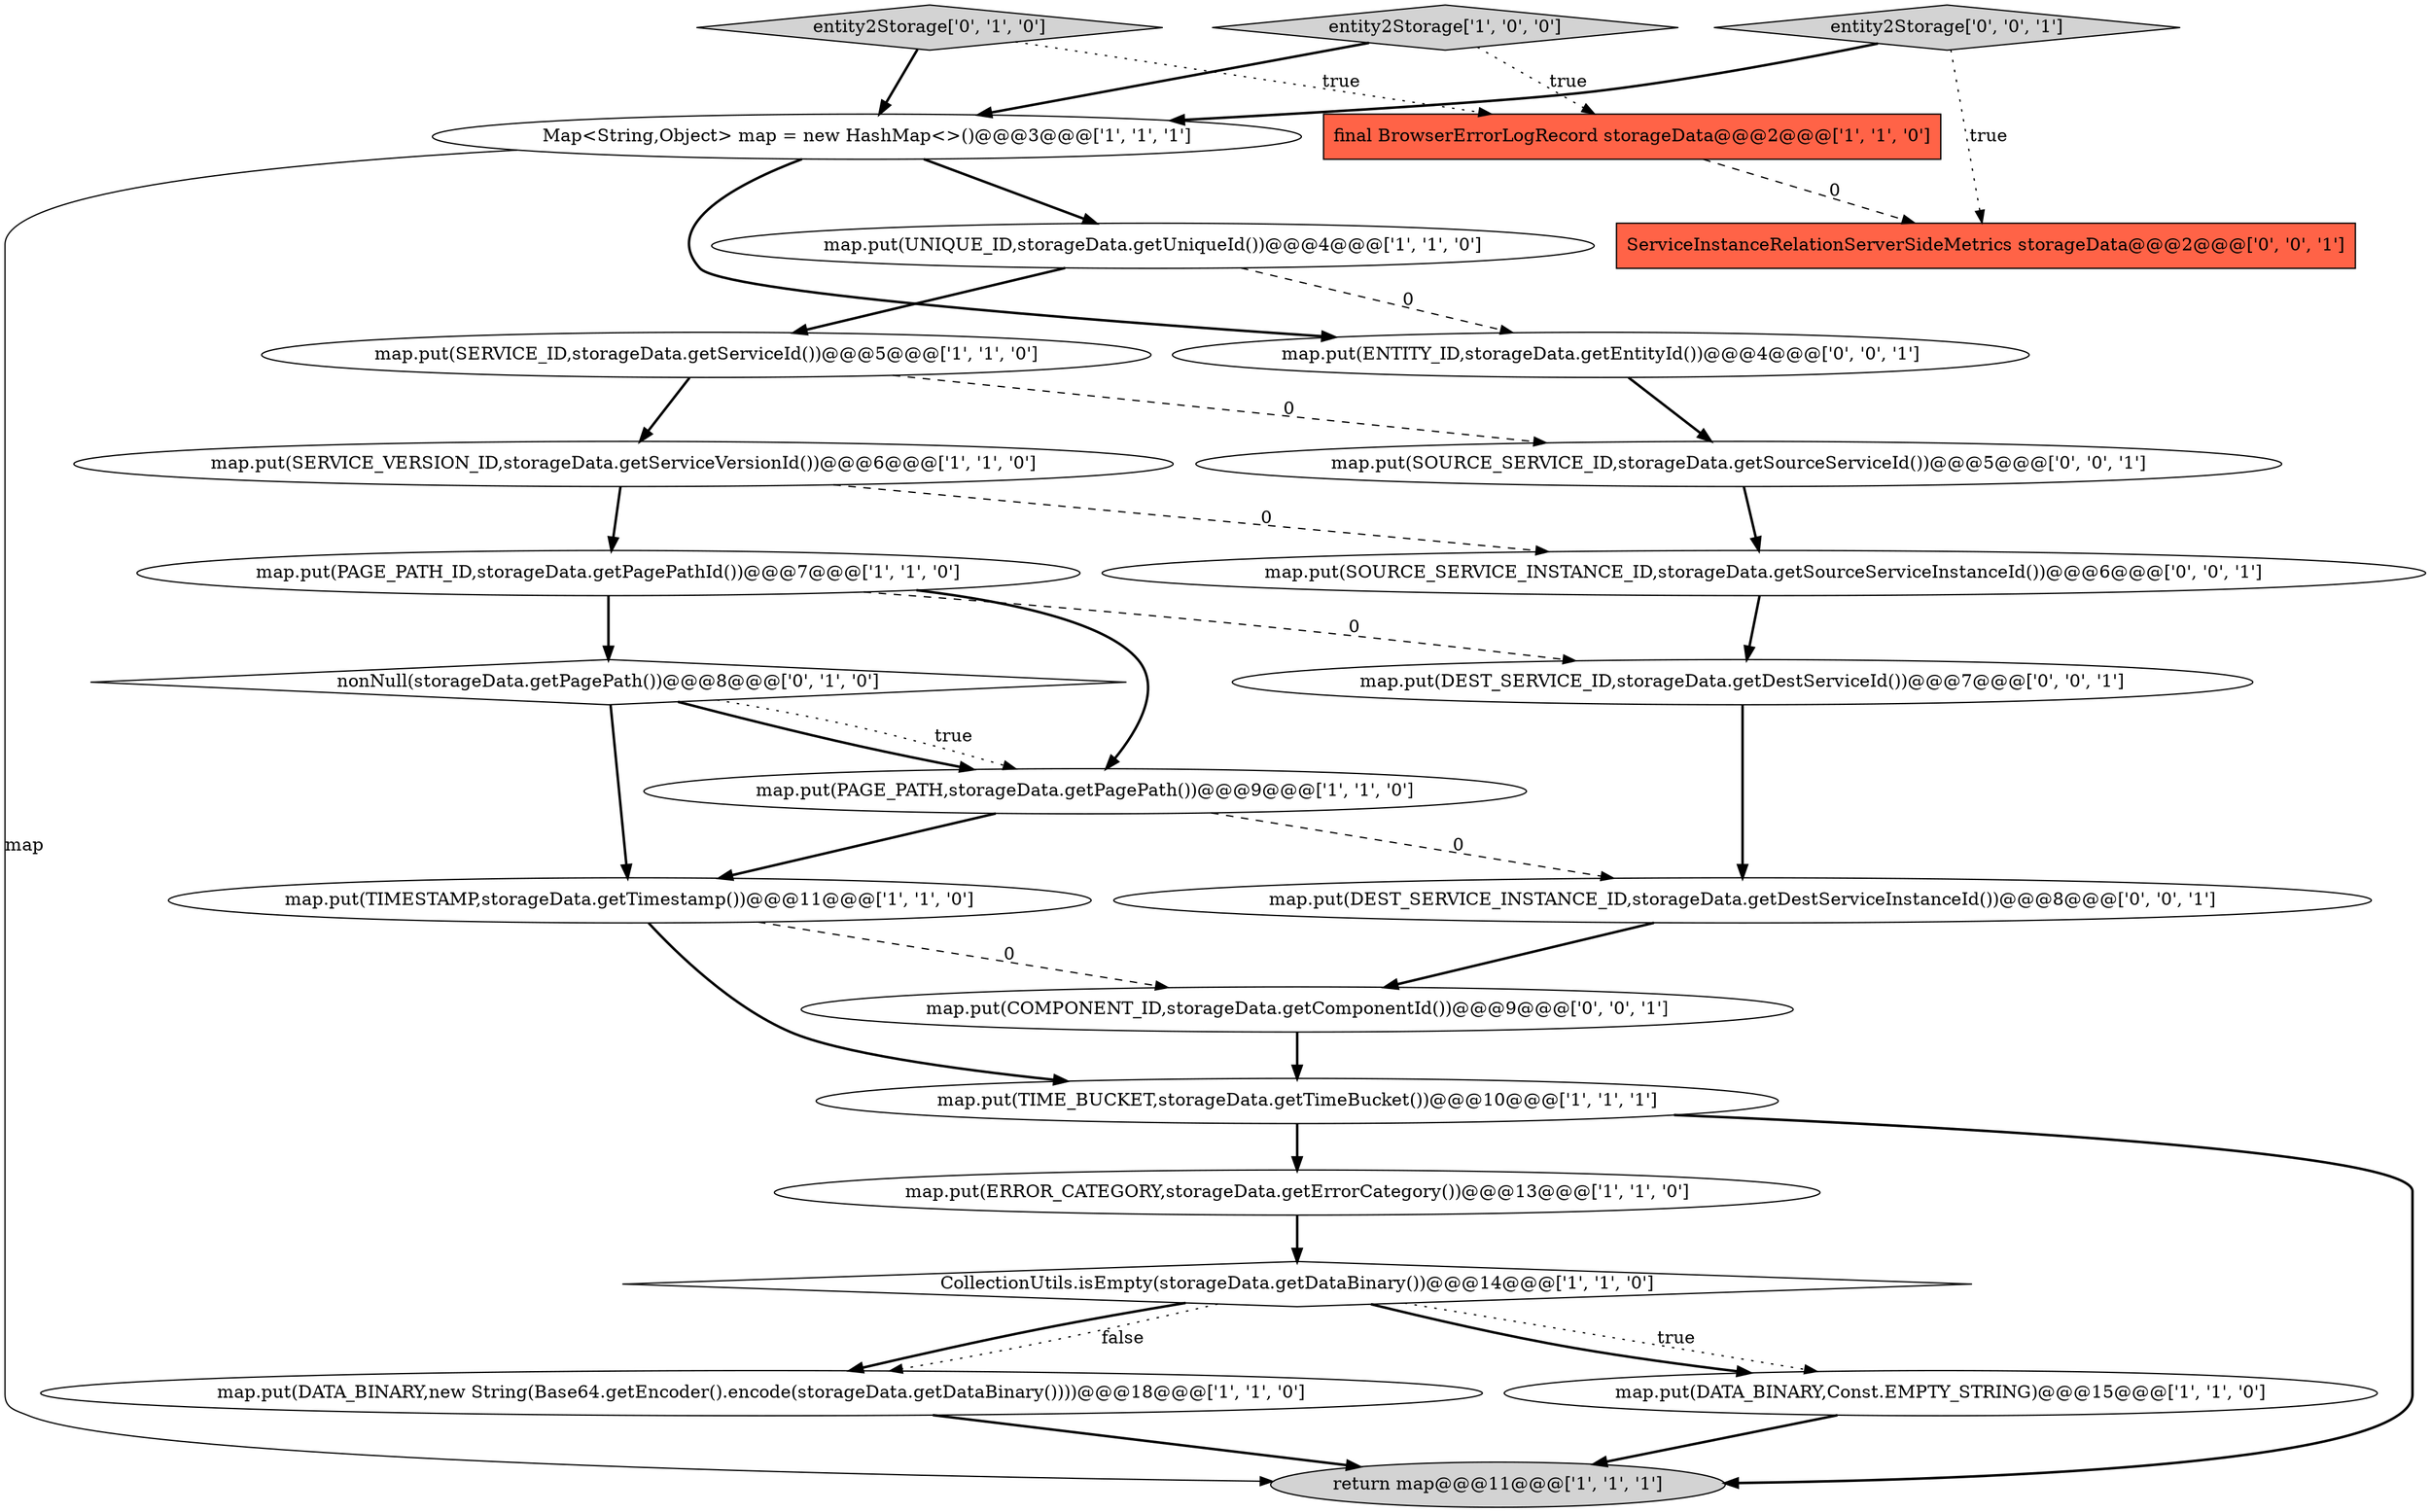 digraph {
1 [style = filled, label = "final BrowserErrorLogRecord storageData@@@2@@@['1', '1', '0']", fillcolor = tomato, shape = box image = "AAA0AAABBB1BBB"];
17 [style = filled, label = "map.put(ENTITY_ID,storageData.getEntityId())@@@4@@@['0', '0', '1']", fillcolor = white, shape = ellipse image = "AAA0AAABBB3BBB"];
5 [style = filled, label = "map.put(SERVICE_ID,storageData.getServiceId())@@@5@@@['1', '1', '0']", fillcolor = white, shape = ellipse image = "AAA0AAABBB1BBB"];
4 [style = filled, label = "map.put(TIME_BUCKET,storageData.getTimeBucket())@@@10@@@['1', '1', '1']", fillcolor = white, shape = ellipse image = "AAA0AAABBB1BBB"];
18 [style = filled, label = "ServiceInstanceRelationServerSideMetrics storageData@@@2@@@['0', '0', '1']", fillcolor = tomato, shape = box image = "AAA0AAABBB3BBB"];
20 [style = filled, label = "entity2Storage['0', '0', '1']", fillcolor = lightgray, shape = diamond image = "AAA0AAABBB3BBB"];
12 [style = filled, label = "return map@@@11@@@['1', '1', '1']", fillcolor = lightgray, shape = ellipse image = "AAA0AAABBB1BBB"];
0 [style = filled, label = "Map<String,Object> map = new HashMap<>()@@@3@@@['1', '1', '1']", fillcolor = white, shape = ellipse image = "AAA0AAABBB1BBB"];
7 [style = filled, label = "entity2Storage['1', '0', '0']", fillcolor = lightgray, shape = diamond image = "AAA0AAABBB1BBB"];
15 [style = filled, label = "entity2Storage['0', '1', '0']", fillcolor = lightgray, shape = diamond image = "AAA0AAABBB2BBB"];
6 [style = filled, label = "map.put(PAGE_PATH,storageData.getPagePath())@@@9@@@['1', '1', '0']", fillcolor = white, shape = ellipse image = "AAA0AAABBB1BBB"];
22 [style = filled, label = "map.put(DEST_SERVICE_INSTANCE_ID,storageData.getDestServiceInstanceId())@@@8@@@['0', '0', '1']", fillcolor = white, shape = ellipse image = "AAA0AAABBB3BBB"];
23 [style = filled, label = "map.put(DEST_SERVICE_ID,storageData.getDestServiceId())@@@7@@@['0', '0', '1']", fillcolor = white, shape = ellipse image = "AAA0AAABBB3BBB"];
3 [style = filled, label = "map.put(PAGE_PATH_ID,storageData.getPagePathId())@@@7@@@['1', '1', '0']", fillcolor = white, shape = ellipse image = "AAA0AAABBB1BBB"];
24 [style = filled, label = "map.put(SOURCE_SERVICE_ID,storageData.getSourceServiceId())@@@5@@@['0', '0', '1']", fillcolor = white, shape = ellipse image = "AAA0AAABBB3BBB"];
19 [style = filled, label = "map.put(COMPONENT_ID,storageData.getComponentId())@@@9@@@['0', '0', '1']", fillcolor = white, shape = ellipse image = "AAA0AAABBB3BBB"];
8 [style = filled, label = "map.put(ERROR_CATEGORY,storageData.getErrorCategory())@@@13@@@['1', '1', '0']", fillcolor = white, shape = ellipse image = "AAA0AAABBB1BBB"];
9 [style = filled, label = "CollectionUtils.isEmpty(storageData.getDataBinary())@@@14@@@['1', '1', '0']", fillcolor = white, shape = diamond image = "AAA0AAABBB1BBB"];
14 [style = filled, label = "map.put(SERVICE_VERSION_ID,storageData.getServiceVersionId())@@@6@@@['1', '1', '0']", fillcolor = white, shape = ellipse image = "AAA0AAABBB1BBB"];
11 [style = filled, label = "map.put(UNIQUE_ID,storageData.getUniqueId())@@@4@@@['1', '1', '0']", fillcolor = white, shape = ellipse image = "AAA0AAABBB1BBB"];
21 [style = filled, label = "map.put(SOURCE_SERVICE_INSTANCE_ID,storageData.getSourceServiceInstanceId())@@@6@@@['0', '0', '1']", fillcolor = white, shape = ellipse image = "AAA0AAABBB3BBB"];
16 [style = filled, label = "nonNull(storageData.getPagePath())@@@8@@@['0', '1', '0']", fillcolor = white, shape = diamond image = "AAA1AAABBB2BBB"];
13 [style = filled, label = "map.put(DATA_BINARY,Const.EMPTY_STRING)@@@15@@@['1', '1', '0']", fillcolor = white, shape = ellipse image = "AAA0AAABBB1BBB"];
10 [style = filled, label = "map.put(TIMESTAMP,storageData.getTimestamp())@@@11@@@['1', '1', '0']", fillcolor = white, shape = ellipse image = "AAA0AAABBB1BBB"];
2 [style = filled, label = "map.put(DATA_BINARY,new String(Base64.getEncoder().encode(storageData.getDataBinary())))@@@18@@@['1', '1', '0']", fillcolor = white, shape = ellipse image = "AAA0AAABBB1BBB"];
24->21 [style = bold, label=""];
23->22 [style = bold, label=""];
5->14 [style = bold, label=""];
22->19 [style = bold, label=""];
1->18 [style = dashed, label="0"];
8->9 [style = bold, label=""];
5->24 [style = dashed, label="0"];
14->3 [style = bold, label=""];
15->1 [style = dotted, label="true"];
20->18 [style = dotted, label="true"];
3->23 [style = dashed, label="0"];
9->13 [style = dotted, label="true"];
9->13 [style = bold, label=""];
9->2 [style = bold, label=""];
4->8 [style = bold, label=""];
7->1 [style = dotted, label="true"];
6->22 [style = dashed, label="0"];
11->17 [style = dashed, label="0"];
0->11 [style = bold, label=""];
9->2 [style = dotted, label="false"];
16->10 [style = bold, label=""];
16->6 [style = dotted, label="true"];
3->6 [style = bold, label=""];
6->10 [style = bold, label=""];
13->12 [style = bold, label=""];
15->0 [style = bold, label=""];
10->4 [style = bold, label=""];
17->24 [style = bold, label=""];
14->21 [style = dashed, label="0"];
7->0 [style = bold, label=""];
16->6 [style = bold, label=""];
4->12 [style = bold, label=""];
0->17 [style = bold, label=""];
19->4 [style = bold, label=""];
10->19 [style = dashed, label="0"];
3->16 [style = bold, label=""];
20->0 [style = bold, label=""];
21->23 [style = bold, label=""];
2->12 [style = bold, label=""];
11->5 [style = bold, label=""];
0->12 [style = solid, label="map"];
}
